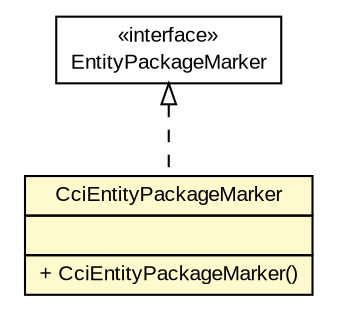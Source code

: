 #!/usr/local/bin/dot
#
# Class diagram 
# Generated by UMLGraph version R5_6 (http://www.umlgraph.org/)
#

digraph G {
	edge [fontname="arial",fontsize=10,labelfontname="arial",labelfontsize=10];
	node [fontname="arial",fontsize=10,shape=plaintext];
	nodesep=0.25;
	ranksep=0.5;
	// br.gov.to.sefaz.persistence.configuration.EntityPackageMarker
	c245692 [label=<<table title="br.gov.to.sefaz.persistence.configuration.EntityPackageMarker" border="0" cellborder="1" cellspacing="0" cellpadding="2" port="p" href="../../../persistence/configuration/EntityPackageMarker.html">
		<tr><td><table border="0" cellspacing="0" cellpadding="1">
<tr><td align="center" balign="center"> &#171;interface&#187; </td></tr>
<tr><td align="center" balign="center"> EntityPackageMarker </td></tr>
		</table></td></tr>
		</table>>, URL="../../../persistence/configuration/EntityPackageMarker.html", fontname="arial", fontcolor="black", fontsize=10.0];
	// br.gov.to.sefaz.cci.persistence.entity.CciEntityPackageMarker
	c246103 [label=<<table title="br.gov.to.sefaz.cci.persistence.entity.CciEntityPackageMarker" border="0" cellborder="1" cellspacing="0" cellpadding="2" port="p" bgcolor="lemonChiffon" href="./CciEntityPackageMarker.html">
		<tr><td><table border="0" cellspacing="0" cellpadding="1">
<tr><td align="center" balign="center"> CciEntityPackageMarker </td></tr>
		</table></td></tr>
		<tr><td><table border="0" cellspacing="0" cellpadding="1">
<tr><td align="left" balign="left">  </td></tr>
		</table></td></tr>
		<tr><td><table border="0" cellspacing="0" cellpadding="1">
<tr><td align="left" balign="left"> + CciEntityPackageMarker() </td></tr>
		</table></td></tr>
		</table>>, URL="./CciEntityPackageMarker.html", fontname="arial", fontcolor="black", fontsize=10.0];
	//br.gov.to.sefaz.cci.persistence.entity.CciEntityPackageMarker implements br.gov.to.sefaz.persistence.configuration.EntityPackageMarker
	c245692:p -> c246103:p [dir=back,arrowtail=empty,style=dashed];
}

